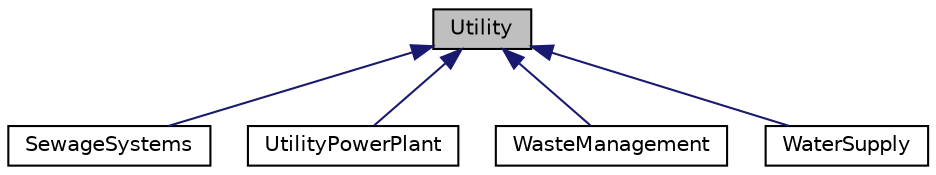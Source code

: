 digraph "Utility"
{
 // LATEX_PDF_SIZE
  edge [fontname="Helvetica",fontsize="10",labelfontname="Helvetica",labelfontsize="10"];
  node [fontname="Helvetica",fontsize="10",shape=record];
  Node1 [label="Utility",height=0.2,width=0.4,color="black", fillcolor="grey75", style="filled", fontcolor="black",tooltip=" "];
  Node1 -> Node2 [dir="back",color="midnightblue",fontsize="10",style="solid",fontname="Helvetica"];
  Node2 [label="SewageSystems",height=0.2,width=0.4,color="black", fillcolor="white", style="filled",URL="$classSewageSystems.html",tooltip=" "];
  Node1 -> Node3 [dir="back",color="midnightblue",fontsize="10",style="solid",fontname="Helvetica"];
  Node3 [label="UtilityPowerPlant",height=0.2,width=0.4,color="black", fillcolor="white", style="filled",URL="$classUtilityPowerPlant.html",tooltip=" "];
  Node1 -> Node4 [dir="back",color="midnightblue",fontsize="10",style="solid",fontname="Helvetica"];
  Node4 [label="WasteManagement",height=0.2,width=0.4,color="black", fillcolor="white", style="filled",URL="$classWasteManagement.html",tooltip=" "];
  Node1 -> Node5 [dir="back",color="midnightblue",fontsize="10",style="solid",fontname="Helvetica"];
  Node5 [label="WaterSupply",height=0.2,width=0.4,color="black", fillcolor="white", style="filled",URL="$classWaterSupply.html",tooltip=" "];
}
